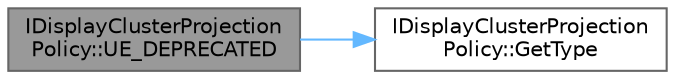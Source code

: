 digraph "IDisplayClusterProjectionPolicy::UE_DEPRECATED"
{
 // INTERACTIVE_SVG=YES
 // LATEX_PDF_SIZE
  bgcolor="transparent";
  edge [fontname=Helvetica,fontsize=10,labelfontname=Helvetica,labelfontsize=10];
  node [fontname=Helvetica,fontsize=10,shape=box,height=0.2,width=0.4];
  rankdir="LR";
  Node1 [id="Node000001",label="IDisplayClusterProjection\lPolicy::UE_DEPRECATED",height=0.2,width=0.4,color="gray40", fillcolor="grey60", style="filled", fontcolor="black",tooltip="Return projection policy type."];
  Node1 -> Node2 [id="edge1_Node000001_Node000002",color="steelblue1",style="solid",tooltip=" "];
  Node2 [id="Node000002",label="IDisplayClusterProjection\lPolicy::GetType",height=0.2,width=0.4,color="grey40", fillcolor="white", style="filled",URL="$df/db6/classIDisplayClusterProjectionPolicy.html#ad62c345eea9382d72469884693369cd8",tooltip="Return projection policy type."];
}
